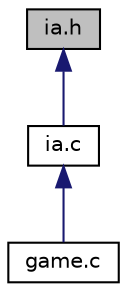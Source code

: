 digraph "ia.h"
{
  edge [fontname="Helvetica",fontsize="10",labelfontname="Helvetica",labelfontsize="10"];
  node [fontname="Helvetica",fontsize="10",shape=record];
  Node1 [label="ia.h",height=0.2,width=0.4,color="black", fillcolor="grey75", style="filled", fontcolor="black"];
  Node1 -> Node2 [dir="back",color="midnightblue",fontsize="10",style="solid"];
  Node2 [label="ia.c",height=0.2,width=0.4,color="black", fillcolor="white", style="filled",URL="$ia_8c.html",tooltip="Fichier permettant la gestion de l&#39;IA aléatoire. "];
  Node2 -> Node3 [dir="back",color="midnightblue",fontsize="10",style="solid"];
  Node3 [label="game.c",height=0.2,width=0.4,color="black", fillcolor="white", style="filled",URL="$game_8c.html",tooltip="Fichier qui gère le jeu. "];
}
